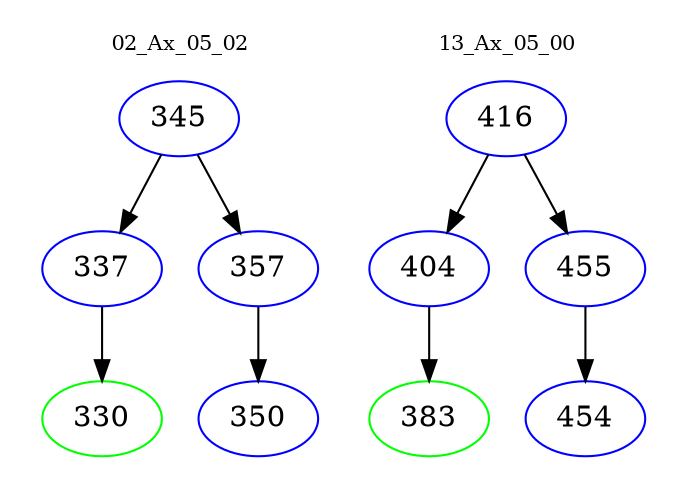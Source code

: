 digraph{
subgraph cluster_0 {
color = white
label = "02_Ax_05_02";
fontsize=10;
T0_345 [label="345", color="blue"]
T0_345 -> T0_337 [color="black"]
T0_337 [label="337", color="blue"]
T0_337 -> T0_330 [color="black"]
T0_330 [label="330", color="green"]
T0_345 -> T0_357 [color="black"]
T0_357 [label="357", color="blue"]
T0_357 -> T0_350 [color="black"]
T0_350 [label="350", color="blue"]
}
subgraph cluster_1 {
color = white
label = "13_Ax_05_00";
fontsize=10;
T1_416 [label="416", color="blue"]
T1_416 -> T1_404 [color="black"]
T1_404 [label="404", color="blue"]
T1_404 -> T1_383 [color="black"]
T1_383 [label="383", color="green"]
T1_416 -> T1_455 [color="black"]
T1_455 [label="455", color="blue"]
T1_455 -> T1_454 [color="black"]
T1_454 [label="454", color="blue"]
}
}
